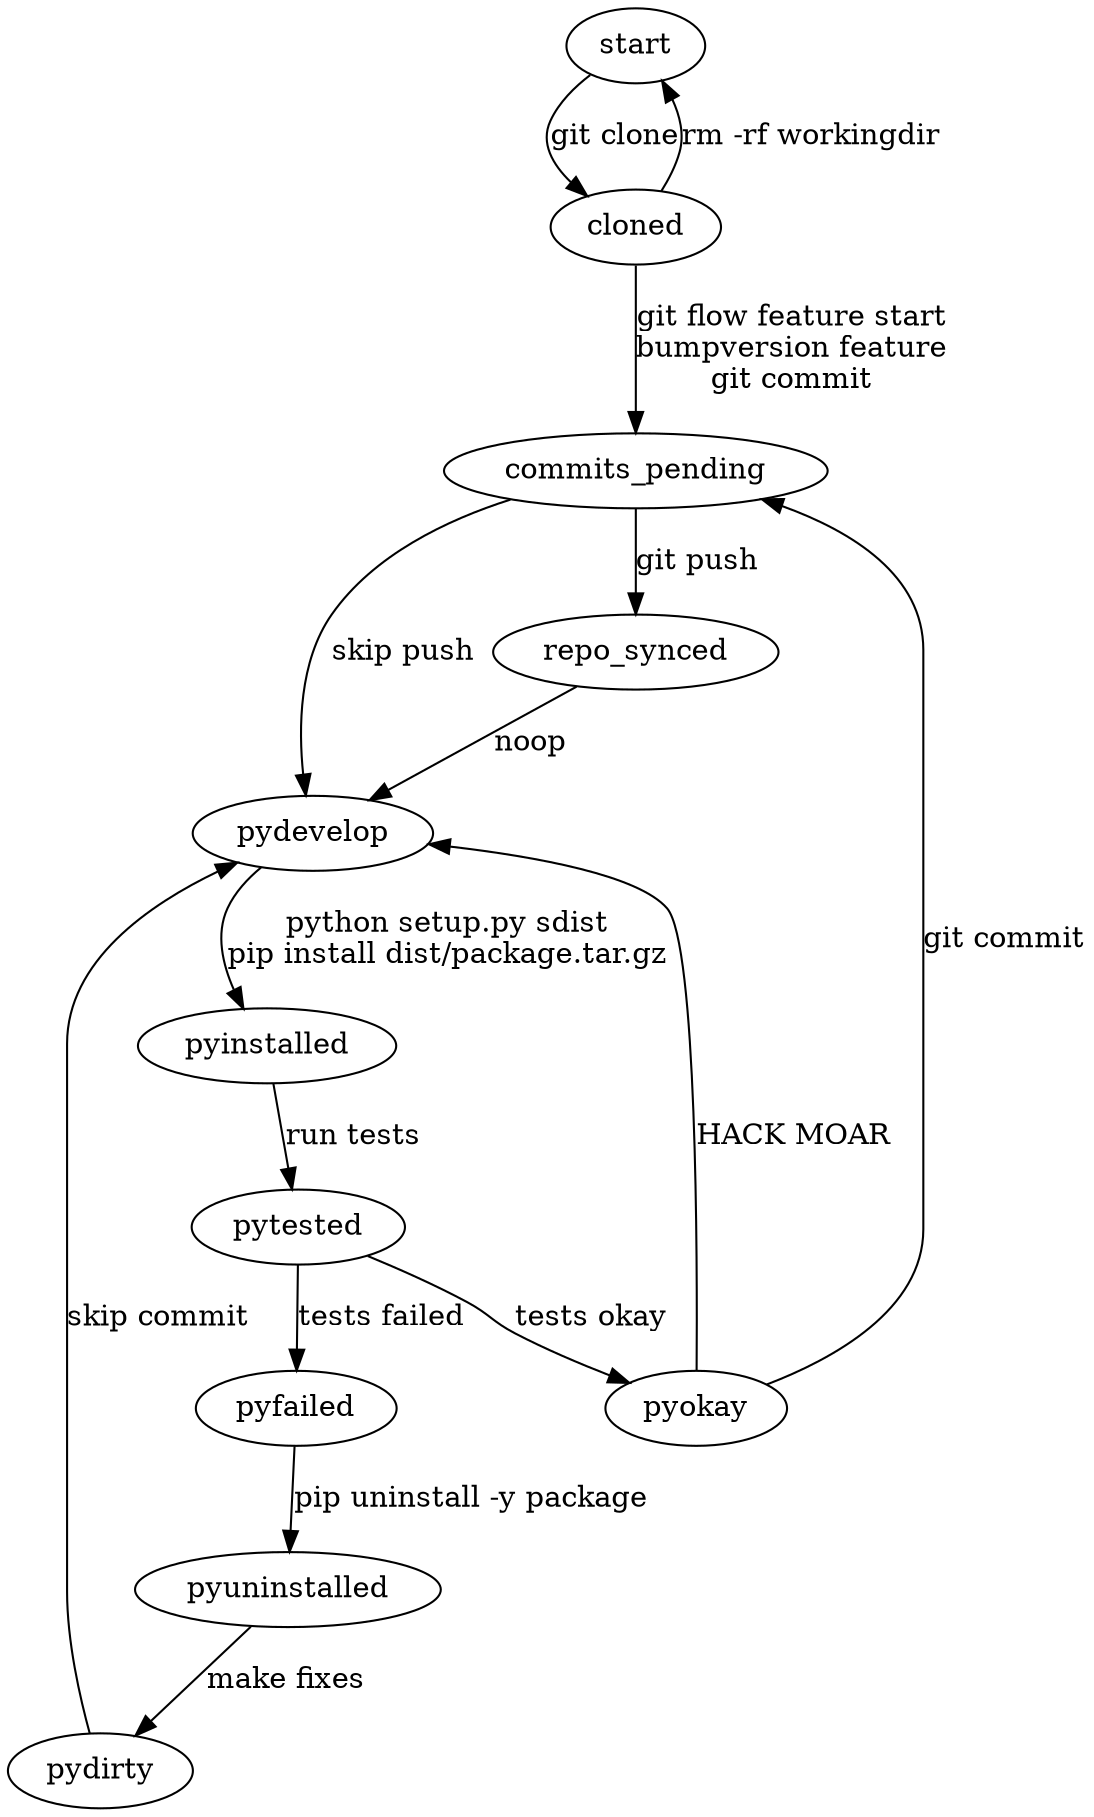 digraph OnePackage {
	node [shape=oval];
	

	start->cloned [label = "git clone"];
	cloned->start [label = "rm -rf workingdir"];
	cloned->commits_pending [ label="git flow feature start\nbumpversion feature\ngit commit"];
	commits_pending->repo_synced [label = "git push"];
	commits_pending->pydevelop[label = "skip push"];
	

	repo_synced->pydevelop [label="noop"];
	pydevelop->pyinstalled [label="python setup.py sdist\npip install dist/package.tar.gz"];
	pyinstalled->pytested [label="run tests"];
	pytested->pyfailed[label="tests failed"];
	
	pyfailed->pyuninstalled[label="pip uninstall -y package"];
	pyuninstalled->pydirty[label="make fixes"];
	pydirty->pydevelop[label="skip commit"];
	
	pytested->pyokay[label="tests okay"];
	pyokay->commits_pending[label="git commit"];
	pyokay->pydevelop[label="HACK MOAR"];	
	
	}